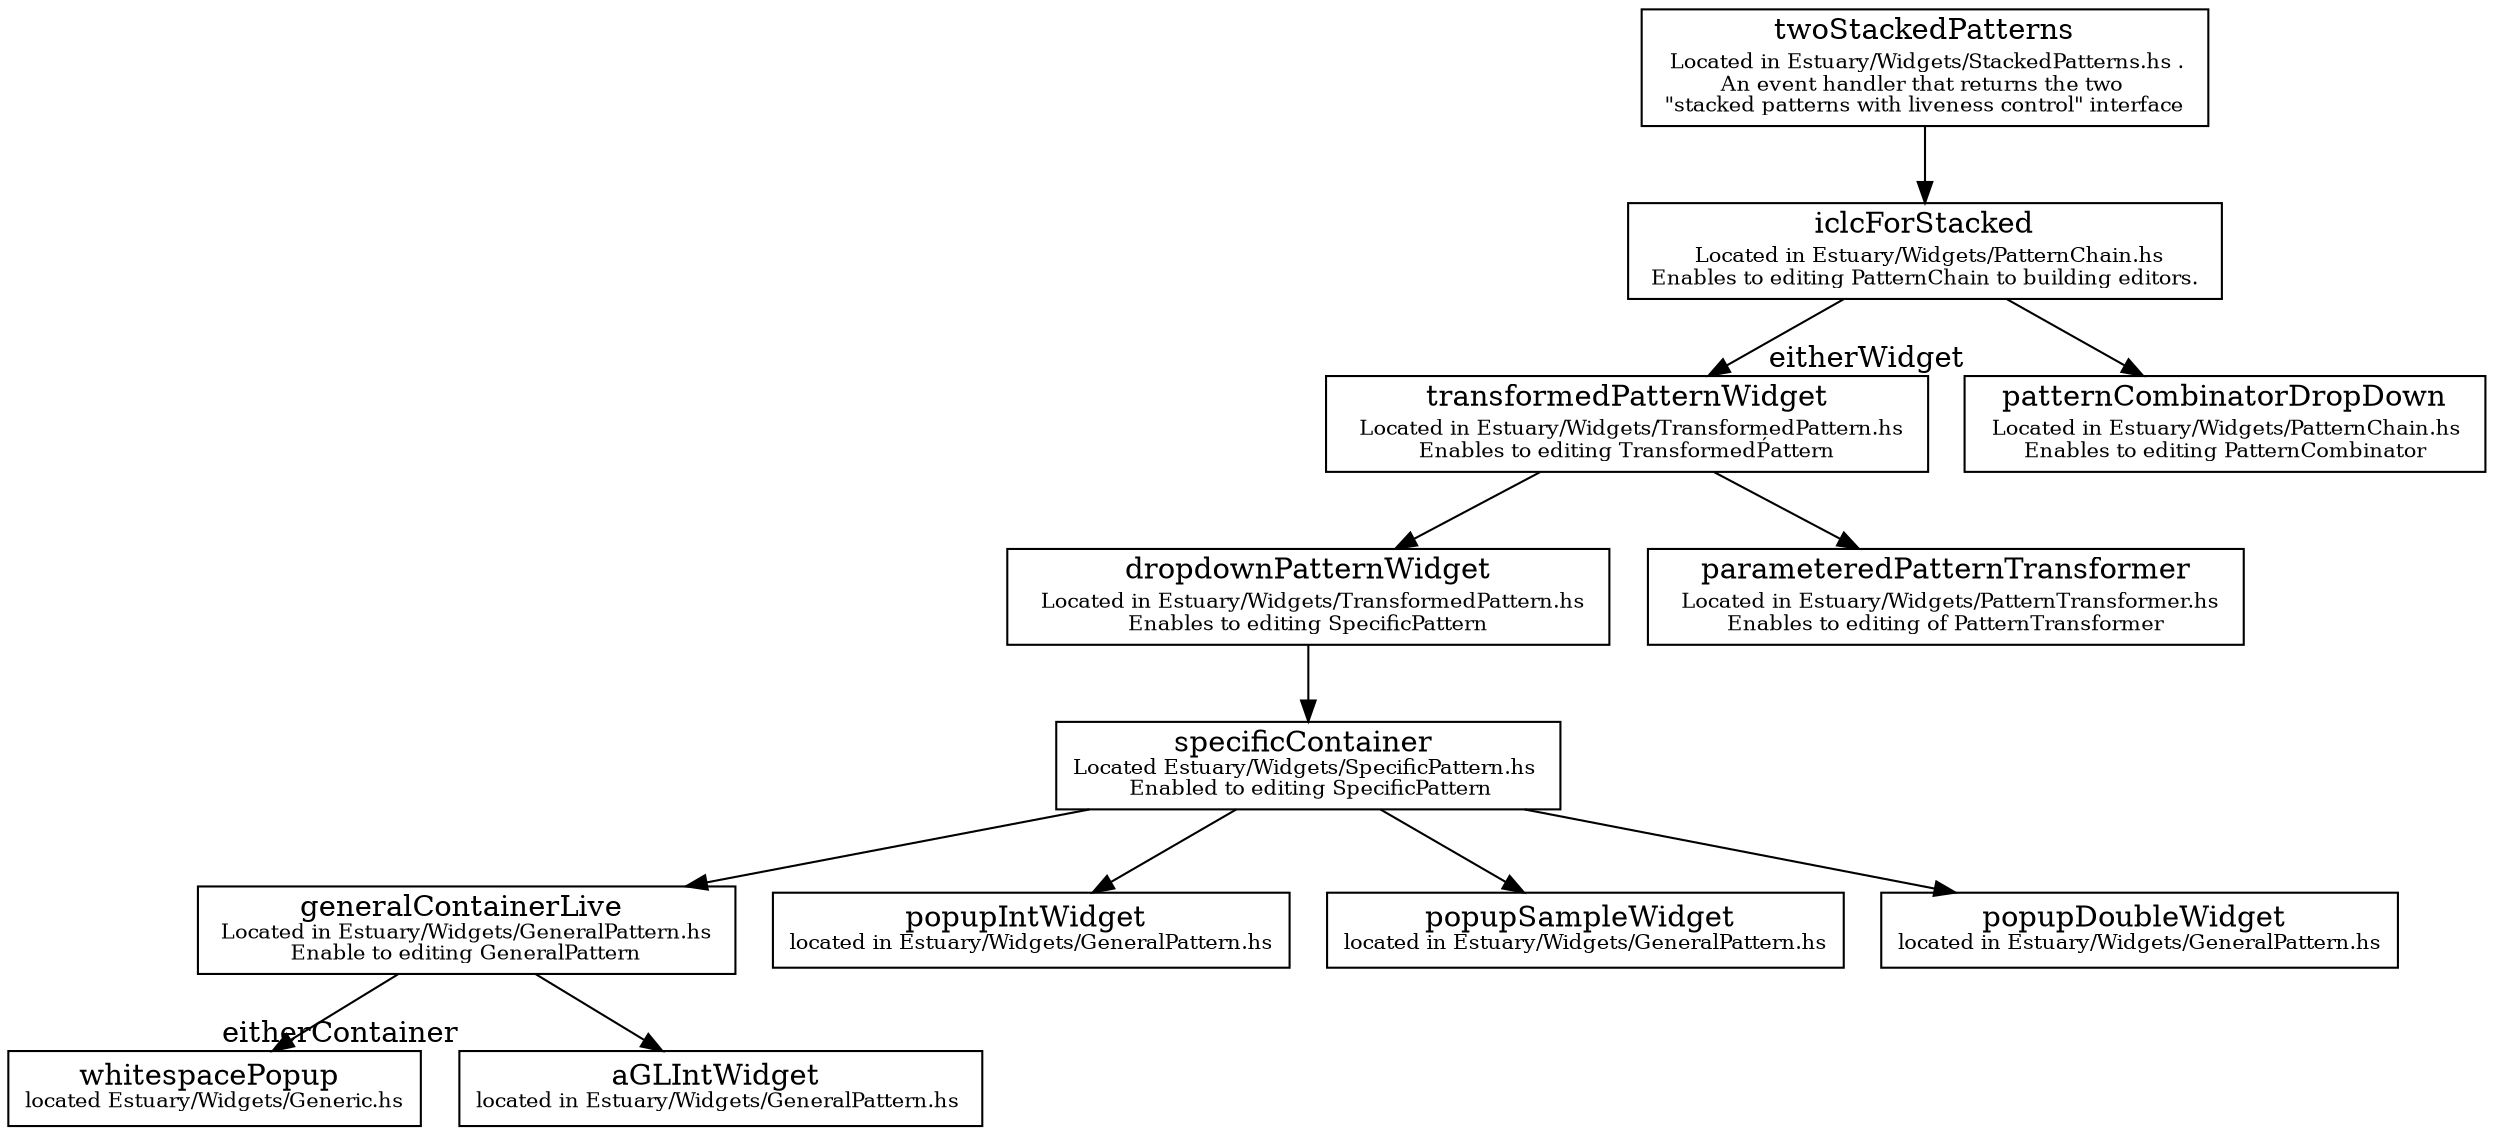 digraph twoStackedPatterns {
              node [shape=record, labelloc=b];
              twoStackedPatterns [label=<twoStackedPatterns<BR /> <FONT POINT-SIZE="10">Located in Estuary/Widgets/StackedPatterns.hs . <BR />An event handler that returns the two <BR /> "stacked patterns with liveness control" interface </FONT>>];
              iclcForStacked [label=<iclcForStacked<BR /> <FONT POINT-SIZE="10"> Located in Estuary/Widgets/PatternChain.hs <BR /> Enables to editing PatternChain to building editors. </FONT>> ];
              transformedPatternWidget [label=<transformedPatternWidget<BR /> <FONT POINT-SIZE="10"> Located in Estuary/Widgets/TransformedPattern.hs <BR /> Enables to editing TransformedṔattern </FONT>> ];
              patternCombinatorDropDown [label=<patternCombinatorDropDown<BR /> <FONT POINT-SIZE="10">Located in Estuary/Widgets/PatternChain.hs <BR /> Enables to editing PatternCombinator </FONT>>, xlabel=<eitherWidget>];
              dropdownPatternWidget [label=<dropdownPatternWidget<BR /> <FONT POINT-SIZE="10"> Located in Estuary/Widgets/TransformedPattern.hs <BR /> Enables to editing SpecificPattern </FONT>>];
              parameteredPatternTransformer [label=<parameteredPatternTransformer<BR /> <FONT POINT-SIZE="10"> Located in Estuary/Widgets/PatternTransformer.hs <BR /> Enables to editing of PatternTransformer </FONT>>];
              specificContainer [label=<specificContainer <BR/><FONT POINT-SIZE="10">Located Estuary/Widgets/SpecificPattern.hs <BR /> Enabled to editing SpecificPattern</FONT>>];
              generalContainerLive [label=<generalContainerLive <BR/><FONT POINT-SIZE="10"> Located in Estuary/Widgets/GeneralPattern.hs <BR /> Enable to editing GeneralPattern </FONT>>];
              popupIntWidget [label=<popupIntWidget <BR/><FONT POINT-SIZE="10">located in Estuary/Widgets/GeneralPattern.hs</FONT>>];
              popupSampleWidget [label=<popupSampleWidget <BR/><FONT POINT-SIZE="10">located in Estuary/Widgets/GeneralPattern.hs</FONT>>];
              popupDoubleWidget [label = <popupDoubleWidget <BR/><FONT POINT-SIZE="10">located in Estuary/Widgets/GeneralPattern.hs</FONT>>];
              whitespacePopup [label=<whitespacePopup <BR/><FONT POINT-SIZE="10">located Estuary/Widgets/Generic.hs</FONT>>];
              aGLWidget [label=<aGLIntWidget <BR/><FONT POINT-SIZE="10">located in Estuary/Widgets/GeneralPattern.hs </FONT>>, xlabel= eitherContainer];

              twoStackedPatterns -> iclcForStacked
              iclcForStacked -> transformedPatternWidget
              iclcForStacked -> patternCombinatorDropDown
              transformedPatternWidget -> dropdownPatternWidget
              dropdownPatternWidget -> specificContainer
              specificContainer -> generalContainerLive
              generalContainerLive -> aGLWidget
              generalContainerLive -> whitespacePopup

//specificContainer right branch
              specificContainer -> popupDoubleWidget
              specificContainer -> popupIntWidget
              specificContainer -> popupSampleWidget

              transformedPatternWidget -> parameteredPatternTransformer
}
